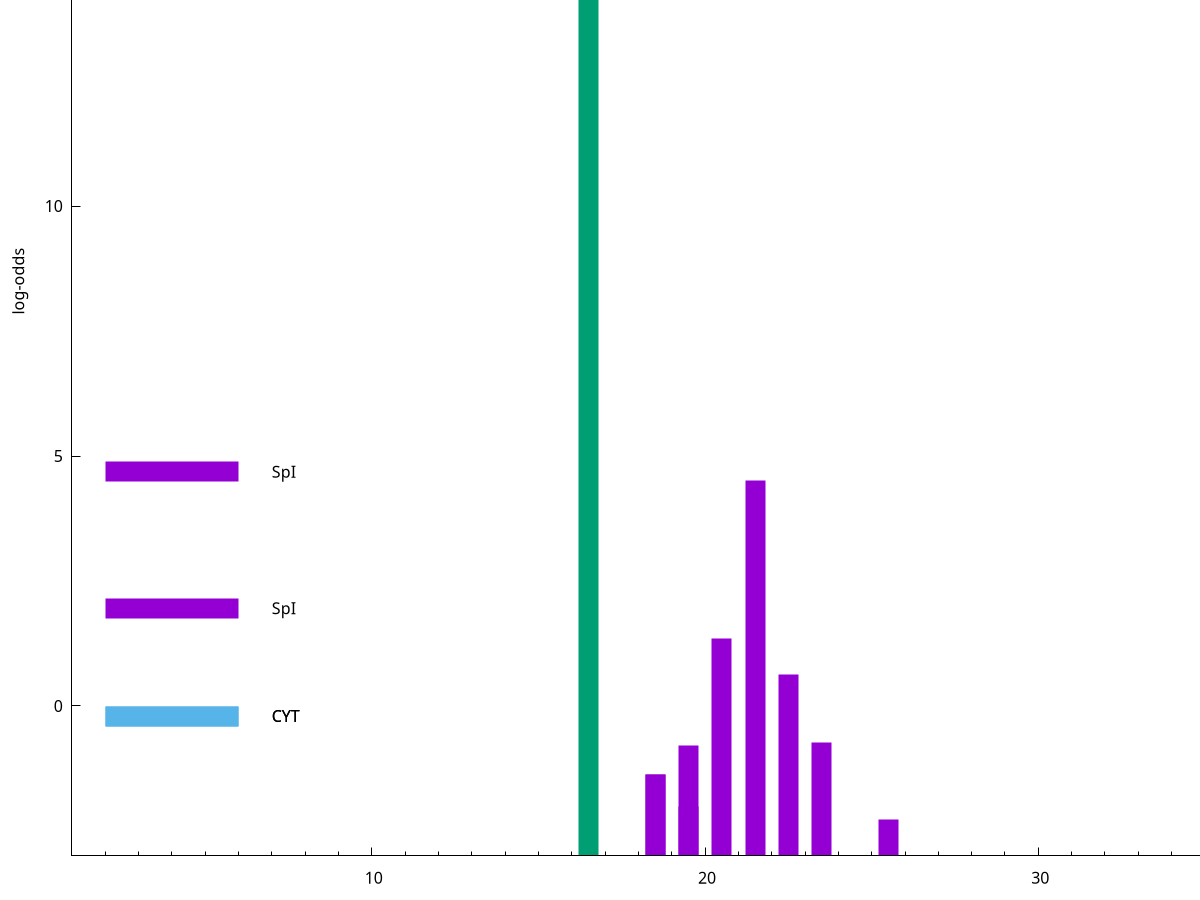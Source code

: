 set title "LipoP predictions for SRR5666468.gff"
set size 2., 1.4
set xrange [1:70] 
set mxtics 10
set yrange [-3:20]
set y2range [0:23]
set ylabel "log-odds"
set term postscript eps color solid "Helvetica" 30
set output "SRR5666468.gff21.eps"
set arrow from 2,14.7832 to 6,14.7832 nohead lt 2 lw 20
set label "SpII" at 7,14.7832
set arrow from 2,4.68823 to 6,4.68823 nohead lt 1 lw 20
set label "SpI" at 7,4.68823
set arrow from 2,1.95407 to 6,1.95407 nohead lt 1 lw 20
set label "SpI" at 7,1.95407
set arrow from 2,-0.200913 to 6,-0.200913 nohead lt 3 lw 20
set label "CYT" at 7,-0.200913
set arrow from 2,-0.200913 to 6,-0.200913 nohead lt 3 lw 20
set label "CYT" at 7,-0.200913
set arrow from 2,14.7832 to 6,14.7832 nohead lt 2 lw 20
set label "SpII" at 7,14.7832
# NOTE: The scores below are the log-odds scores with the threshold
# NOTE: subtracted (a hack to make gnuplot make the histogram all
# NOTE: look nice).
plot "-" axes x1y2 title "" with impulses lt 2 lw 20, "-" axes x1y2 title "" with impulses lt 1 lw 20
16.500000 17.783200
e
21.500000 7.517560
20.500000 4.348770
22.500000 3.638051
23.500000 2.268286
19.500000 2.209700
18.500000 1.635790
18.500000 1.621370
19.500000 0.985030
25.500000 0.733210
e
exit
